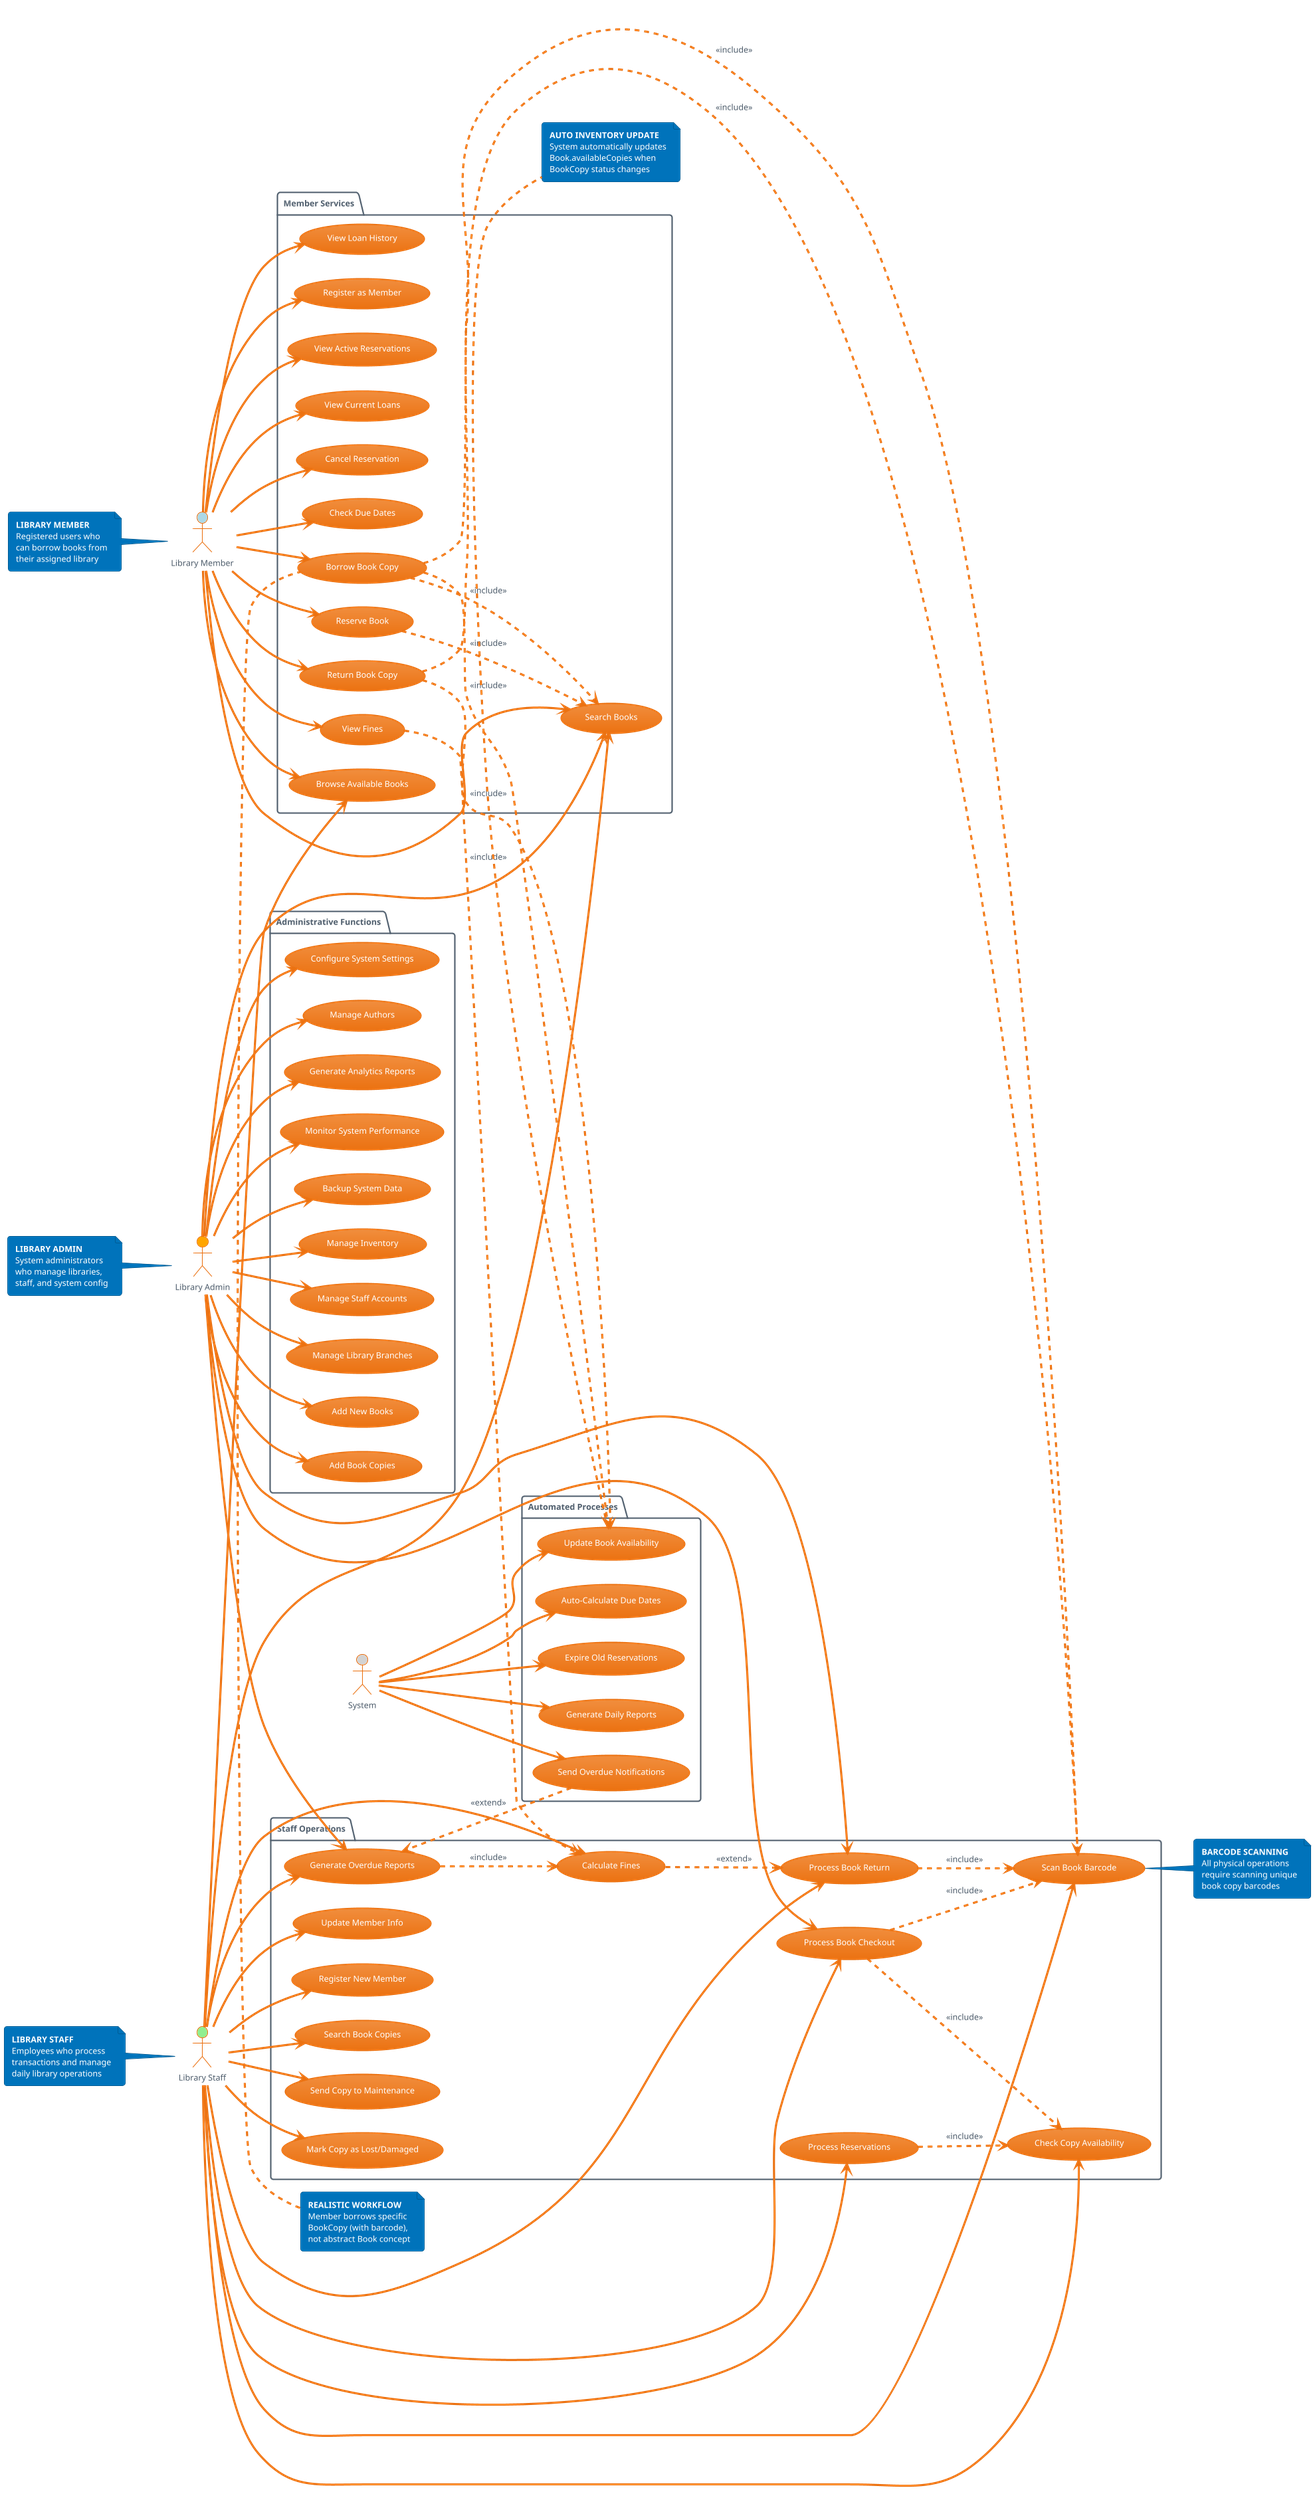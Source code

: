 @startuml Library Management System - Use Case Diagram

!theme aws-orange
left to right direction

' ==== ACTORS ====

actor "Library Member" as Member #lightblue
actor "Library Staff" as Staff #lightgreen  
actor "Library Admin" as Admin #orange
actor "System" as System #lightgray

' ==== MEMBER USE CASES ====

package "Member Services" {
  usecase "Register as Member" as UC1
  usecase "Search Books" as UC2
  usecase "Browse Available Books" as UC3
  usecase "Reserve Book" as UC4
  usecase "Borrow Book Copy" as UC5
  usecase "Return Book Copy" as UC6
  usecase "View Current Loans" as UC7
  usecase "View Loan History" as UC8
  usecase "View Active Reservations" as UC9
  usecase "Cancel Reservation" as UC10
  usecase "Check Due Dates" as UC11
  usecase "View Fines" as UC12
}

' ==== STAFF USE CASES ====

package "Staff Operations" {
  usecase "Process Book Checkout" as UC13
  usecase "Process Book Return" as UC14
  usecase "Register New Member" as UC15
  usecase "Search Book Copies" as UC16
  usecase "Check Copy Availability" as UC17
  usecase "Process Reservations" as UC18
  usecase "Send Copy to Maintenance" as UC19
  usecase "Mark Copy as Lost/Damaged" as UC20
  usecase "Generate Overdue Reports" as UC21
  usecase "Scan Book Barcode" as UC22
  usecase "Update Member Info" as UC23
  usecase "Calculate Fines" as UC24
}

' ==== ADMIN USE CASES ====

package "Administrative Functions" {
  usecase "Manage Staff Accounts" as UC25
  usecase "Manage Library Branches" as UC26
  usecase "Add New Books" as UC27
  usecase "Add Book Copies" as UC28
  usecase "Manage Authors" as UC29
  usecase "Configure System Settings" as UC30
  usecase "Generate Analytics Reports" as UC31
  usecase "Monitor System Performance" as UC32
  usecase "Backup System Data" as UC33
  usecase "Manage Inventory" as UC34
}

' ==== SYSTEM USE CASES ====

package "Automated Processes" {
  usecase "Auto-Calculate Due Dates" as UC35
  usecase "Send Overdue Notifications" as UC36
  usecase "Update Book Availability" as UC37
  usecase "Expire Old Reservations" as UC38
  usecase "Generate Daily Reports" as UC39
}

' ==== MEMBER RELATIONSHIPS ====

Member --> UC1
Member --> UC2
Member --> UC3
Member --> UC4
Member --> UC5
Member --> UC6
Member --> UC7
Member --> UC8
Member --> UC9
Member --> UC10
Member --> UC11
Member --> UC12

' ==== STAFF RELATIONSHIPS ====

Staff --> UC13
Staff --> UC14
Staff --> UC15
Staff --> UC16
Staff --> UC17
Staff --> UC18
Staff --> UC19
Staff --> UC20
Staff --> UC21
Staff --> UC22
Staff --> UC23
Staff --> UC24

' Staff can also do member functions (search, etc.)
Staff --> UC2
Staff --> UC3

' ==== ADMIN RELATIONSHIPS ====

Admin --> UC25
Admin --> UC26
Admin --> UC27
Admin --> UC28
Admin --> UC29
Admin --> UC30
Admin --> UC31
Admin --> UC32
Admin --> UC33
Admin --> UC34

' Admin can do staff and member functions
Admin --> UC13
Admin --> UC14
Admin --> UC21
Admin --> UC2

' ==== SYSTEM RELATIONSHIPS ====

System --> UC35
System --> UC36
System --> UC37
System --> UC38
System --> UC39

' ==== INCLUDES/EXTENDS RELATIONSHIPS ====

UC5 ..> UC22 : <<include>>
UC6 ..> UC22 : <<include>>
UC13 ..> UC22 : <<include>>
UC14 ..> UC22 : <<include>>

UC5 ..> UC37 : <<include>>
UC6 ..> UC37 : <<include>>

UC4 ..> UC2 : <<include>>
UC5 ..> UC2 : <<include>>

UC13 ..> UC17 : <<include>>
UC18 ..> UC17 : <<include>>

UC21 ..> UC24 : <<include>>
UC12 ..> UC24 : <<include>>

' ==== EXTENDS RELATIONSHIPS ====

UC36 ..> UC21 : <<extend>>
UC24 ..> UC14 : <<extend>>

' ==== NOTES ====

note top of UC5
**REALISTIC WORKFLOW**
Member borrows specific 
BookCopy (with barcode),
not abstract Book concept
end note

note right of UC22
**BARCODE SCANNING**
All physical operations
require scanning unique
book copy barcodes
end note

note bottom of UC37
**AUTO INVENTORY UPDATE**
System automatically updates
Book.availableCopies when
BookCopy status changes
end note

note left of Member
**LIBRARY MEMBER**
Registered users who
can borrow books from
their assigned library
end note

note left of Staff
**LIBRARY STAFF**  
Employees who process
transactions and manage
daily library operations
end note

note left of Admin
**LIBRARY ADMIN**
System administrators
who manage libraries,
staff, and system config
end note

@enduml 